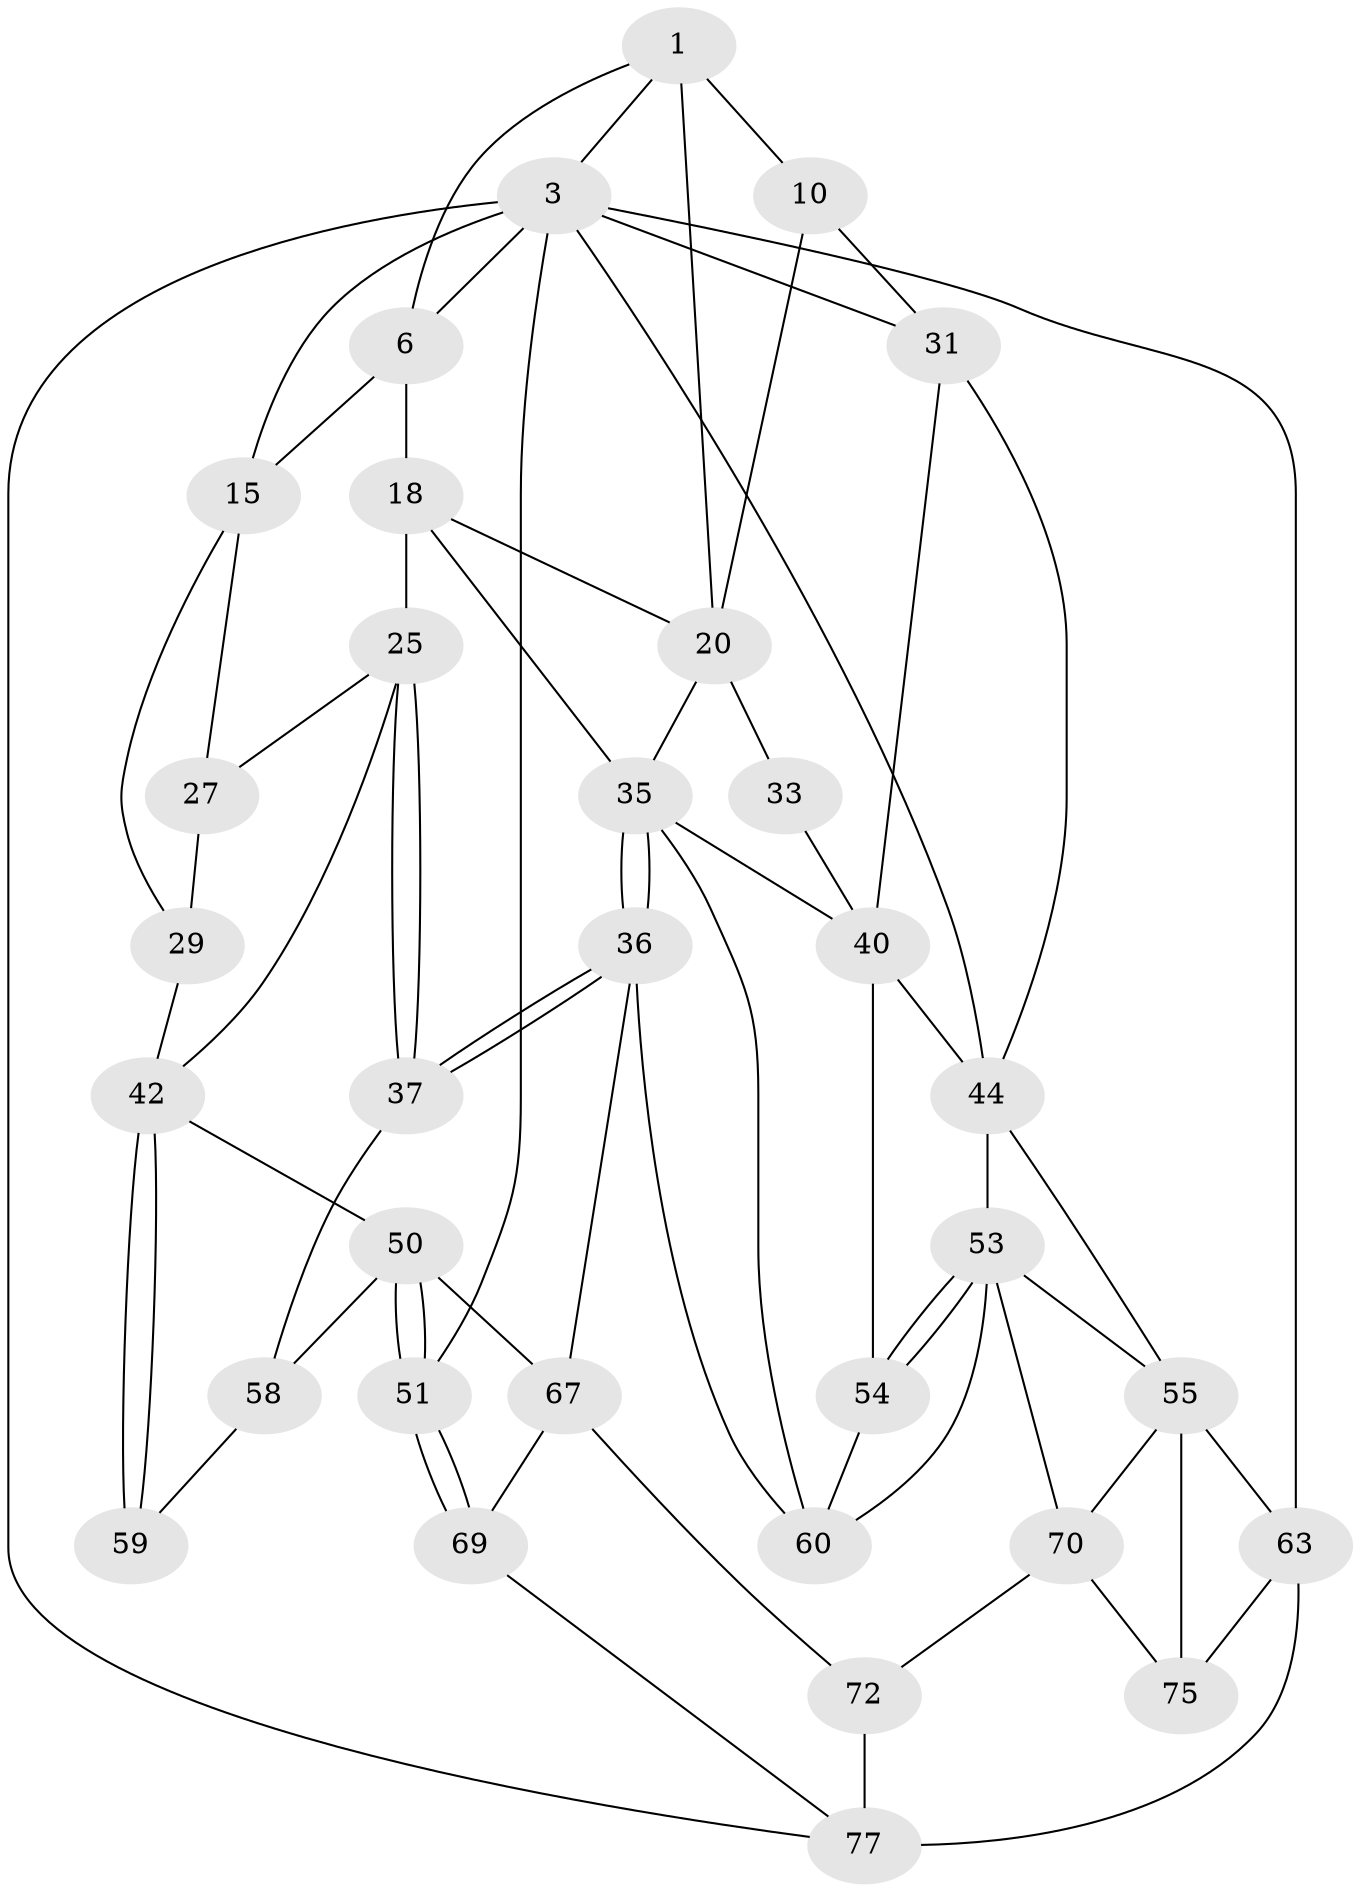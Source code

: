 // original degree distribution, {3: 0.023809523809523808, 4: 0.2619047619047619, 6: 0.23809523809523808, 5: 0.47619047619047616}
// Generated by graph-tools (version 1.1) at 2025/21/03/04/25 18:21:25]
// undirected, 33 vertices, 71 edges
graph export_dot {
graph [start="1"]
  node [color=gray90,style=filled];
  1 [pos="+0.6123948537264755+0",super="+2+7"];
  3 [pos="+1+0",super="+4+32"];
  6 [pos="+0.43861286793204496+0",super="+9"];
  10 [pos="+0.6720980814613376+0.15448373793717024",super="+23"];
  15 [pos="+0.1810753629152914+0.12264511258359054",super="+16"];
  18 [pos="+0.3675523216409983+0.24917594059725123",super="+19+22"];
  20 [pos="+0.5076200714503682+0.18474251413187442",super="+21+24"];
  25 [pos="+0.20860407813114487+0.3419453016618986",super="+26"];
  27 [pos="+0.16610286549778258+0.27657341079199044",super="+28"];
  29 [pos="+0+0",super="+30"];
  31 [pos="+0.7412013771558366+0.20447104430223217",super="+39"];
  33 [pos="+0.6091693230406805+0.30215698375618594"];
  35 [pos="+0.4509406731917754+0.4755257566148119",super="+38"];
  36 [pos="+0.4157639452460427+0.5229849037982508",super="+62"];
  37 [pos="+0.2382158239975488+0.39145044082684266"];
  40 [pos="+0.6991191934805169+0.4166192979262125",super="+41"];
  42 [pos="+0.07011206759863947+0.37316223975685137",super="+43"];
  44 [pos="+0.7981086576697735+0.3964808150482134",super="+48+45"];
  50 [pos="+0+0.557656108059474",super="+66"];
  51 [pos="+0+0.8900849561149524"];
  53 [pos="+0.8080762511064326+0.6042434996174861",super="+57"];
  54 [pos="+0.7224168341328798+0.5457627991736081"];
  55 [pos="+1+0.6772899906509617",super="+56+64"];
  58 [pos="+0.17168463019715002+0.5776208972381429"];
  59 [pos="+0.1497129032487453+0.5575980620255165"];
  60 [pos="+0.6390041926085666+0.5367081153627854",super="+61"];
  63 [pos="+1+1",super="+81"];
  67 [pos="+0.21149996859417255+0.6695859249593901",super="+68"];
  69 [pos="+0.12226994228051735+0.7867309592520441"];
  70 [pos="+0.5257124861470814+0.7825655780854293",super="+71"];
  72 [pos="+0.4186679615306367+0.8281837661286409"];
  75 [pos="+1+1",super="+76"];
  77 [pos="+0.38065237832815857+0.8697977081633547",super="+78"];
  1 -- 10 [weight=2];
  1 -- 3;
  1 -- 20;
  1 -- 6;
  3 -- 63 [weight=2];
  3 -- 51;
  3 -- 6 [weight=2];
  3 -- 15;
  3 -- 77;
  3 -- 44;
  3 -- 31;
  6 -- 18 [weight=2];
  6 -- 15;
  10 -- 31;
  10 -- 20;
  15 -- 29;
  15 -- 27;
  18 -- 25;
  18 -- 35;
  18 -- 20;
  20 -- 33 [weight=2];
  20 -- 35;
  25 -- 37;
  25 -- 37;
  25 -- 42;
  25 -- 27;
  27 -- 29 [weight=2];
  29 -- 42;
  31 -- 40;
  31 -- 44;
  33 -- 40;
  35 -- 36;
  35 -- 36;
  35 -- 60;
  35 -- 40;
  36 -- 37;
  36 -- 37;
  36 -- 67;
  36 -- 60;
  37 -- 58;
  40 -- 44;
  40 -- 54;
  42 -- 59 [weight=2];
  42 -- 59;
  42 -- 50;
  44 -- 53;
  44 -- 55;
  50 -- 51;
  50 -- 51;
  50 -- 67;
  50 -- 58;
  51 -- 69;
  51 -- 69;
  53 -- 54;
  53 -- 54;
  53 -- 60;
  53 -- 70;
  53 -- 55;
  54 -- 60;
  55 -- 75 [weight=3];
  55 -- 70;
  55 -- 63;
  58 -- 59;
  63 -- 75;
  63 -- 77 [weight=2];
  67 -- 72;
  67 -- 69;
  69 -- 77;
  70 -- 72;
  70 -- 75;
  72 -- 77;
}
